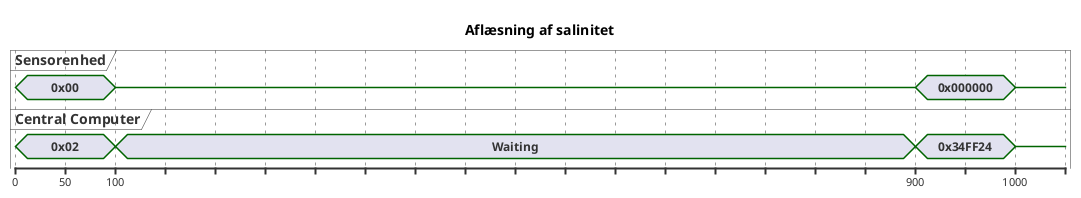 @startuml
title "Aflæsning af salinitet"

concise "Sensorenhed" as SE
concise "Central Computer" as CC

@0
CC is 0x02
SE is 0x00
@50
@100
CC is Waiting
SE is {-}
@900
SE is 0x000000
CC is 0x34FF24
@1000
SE is {-}
CC is {-}
@enduml